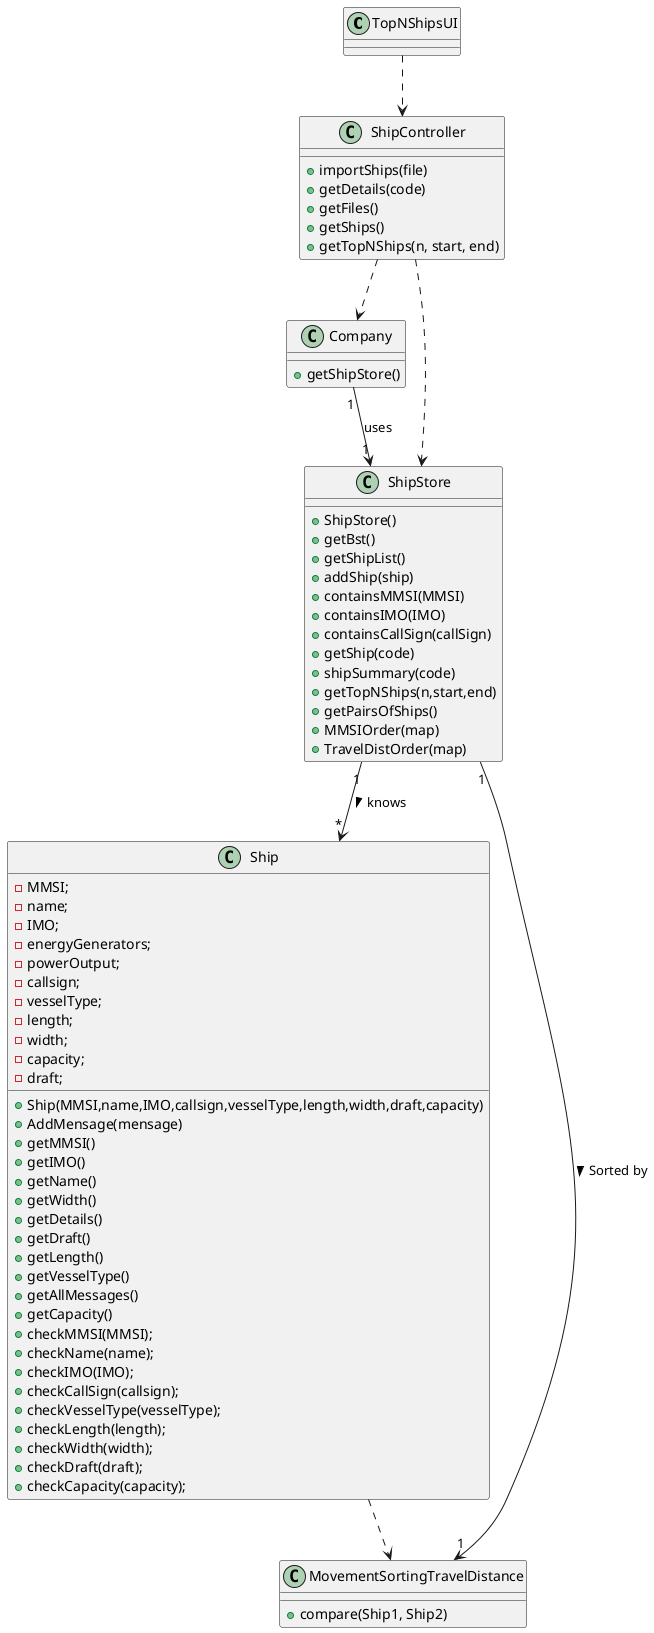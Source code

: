 @startuml
'https://plantuml.com/class-diagram

class TopNShipsUI {


}
class ShipController{
    +importShips(file)
    +getDetails(code)
    +getFiles()
    +getShips()
    +getTopNShips(n, start, end)
}
class Company{
+getShipStore()
}
class ShipStore{
+ShipStore()
+getBst()
+getShipList()
+addShip(ship)
+containsMMSI(MMSI)
+containsIMO(IMO)
+containsCallSign(callSign)
+getShip(code)
+shipSummary(code)
+getTopNShips(n,start,end)
+getPairsOfShips()
+MMSIOrder(map)
+TravelDistOrder(map)
}
class Ship{
-MMSI;
-name;
-IMO;
-energyGenerators;
-powerOutput;
-callsign;
-vesselType;
-length;
-width;
-capacity;
-draft;
 +Ship(MMSI,name,IMO,callsign,vesselType,length,width,draft,capacity)
  +AddMensage(mensage)
    +getMMSI()
    +getIMO()
    +getName()
    +getWidth()
    +getDetails()
    +getDraft()
    +getLength()
    +getVesselType()
    +getAllMessages()
    +getCapacity()
    +checkMMSI(MMSI);
    +checkName(name);
    +checkIMO(IMO);
    +checkCallSign(callsign);
    +checkVesselType(vesselType);
    +checkLength(length);
    +checkWidth(width);
    +checkDraft(draft);
    +checkCapacity(capacity);
}
class MovementSortingTravelDistance{
+compare(Ship1, Ship2)

}



TopNShipsUI ..> ShipController
ShipController ..> ShipStore
ShipController ..> Company
Company "1" --> "1" ShipStore : uses
ShipStore "1" --> "*" Ship  : knows >
ShipStore "1" --> "1" MovementSortingTravelDistance  : Sorted by >
Ship ..> MovementSortingTravelDistance
@enduml